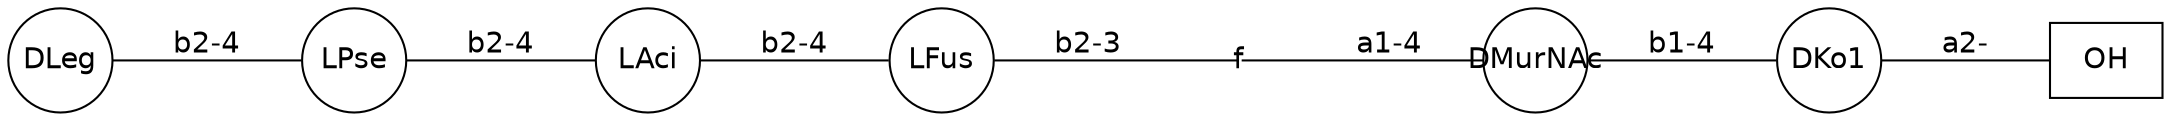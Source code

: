 graph G {graph [splines=false dpi=72 outputorder="edgesfirst"];
node [shape="none" fontname=DejaVuSans labelfontsize=12 label="none" size=50 fixedsize="true" scale="true"];
edge [labelfontsize=12 fontname=DejaVuSans labeldistance=1.2 labelangle=320.0];
rankdir=LR nodesep="0.05" ranksep="0.8";
0 [shape=box label="OH"]
1 [shape=circle height="0.7" label="DKo1"];
2 [shape=circle height="0.7" label="DMurNAc"];
3 [label="f" height="0.7" image="includes/MolecularMetadata/Sugars/SNFG_Symbol_Images/DGal.svg"];
4 [shape=circle height="0.7" label="LFus"];
5 [shape=circle height="0.7" label="LAci"];
6 [shape=circle height="0.7" label="LPse"];
7 [shape=circle height="0.7" label="DLeg"];
1--0 [label="a2-" headclip=true tailclip=true];
2--1 [label="b1-4" headclip=true tailclip=true];
3--2 [label="a1-4" headclip=true tailclip=false];
4--3 [label="b2-3" headclip=false tailclip=true];
5--4 [label="b2-4" headclip=true tailclip=true];
6--5 [label="b2-4" headclip=true tailclip=true];
7--6 [label="b2-4" headclip=true tailclip=true];
}
